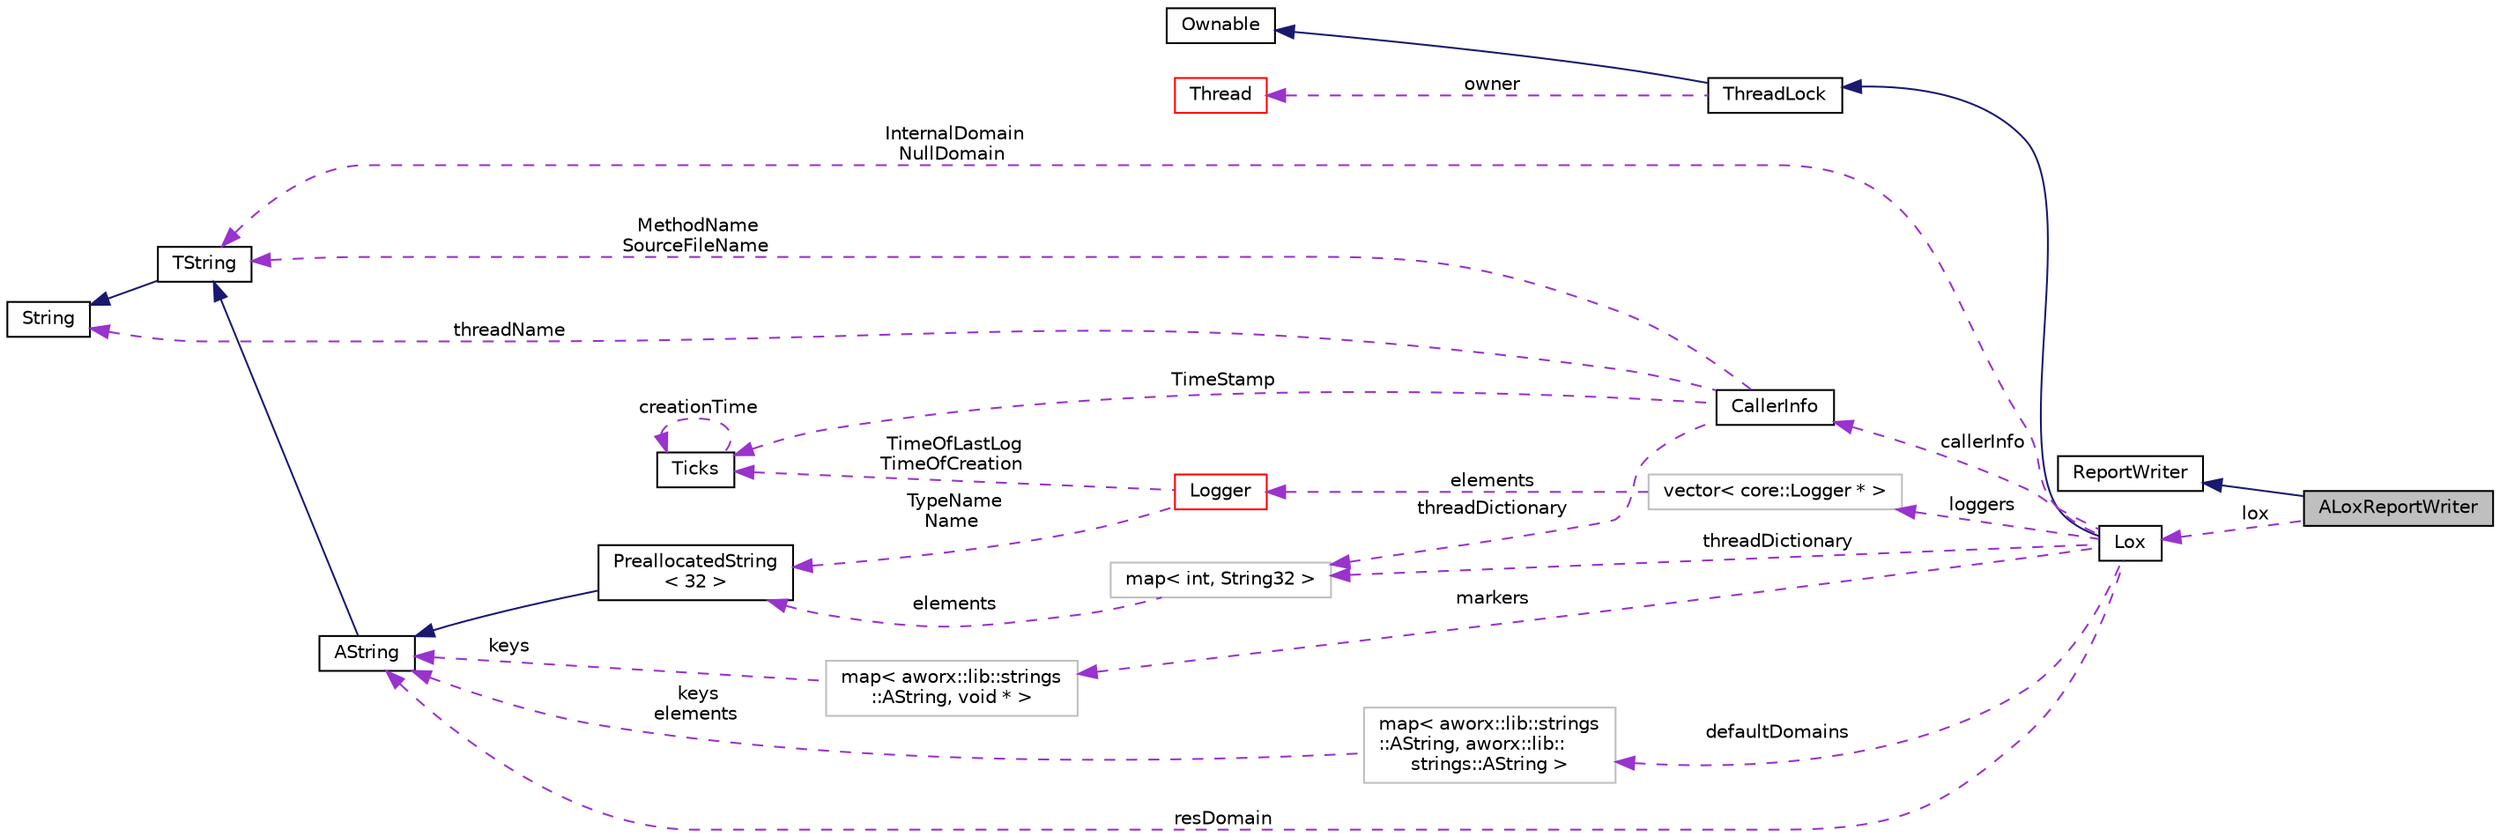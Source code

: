 digraph "ALoxReportWriter"
{
  edge [fontname="Helvetica",fontsize="10",labelfontname="Helvetica",labelfontsize="10"];
  node [fontname="Helvetica",fontsize="10",shape=record];
  rankdir="LR";
  Node1 [label="ALoxReportWriter",height=0.2,width=0.4,color="black", fillcolor="grey75", style="filled", fontcolor="black"];
  Node2 -> Node1 [dir="back",color="midnightblue",fontsize="10",style="solid",fontname="Helvetica"];
  Node2 [label="ReportWriter",height=0.2,width=0.4,color="black", fillcolor="white", style="filled",URL="$classaworx_1_1lib_1_1ReportWriter.html"];
  Node3 -> Node1 [dir="back",color="darkorchid3",fontsize="10",style="dashed",label=" lox" ,fontname="Helvetica"];
  Node3 [label="Lox",height=0.2,width=0.4,color="black", fillcolor="white", style="filled",URL="$classaworx_1_1lox_1_1Lox.html"];
  Node4 -> Node3 [dir="back",color="midnightblue",fontsize="10",style="solid",fontname="Helvetica"];
  Node4 [label="ThreadLock",height=0.2,width=0.4,color="black", fillcolor="white", style="filled",URL="$classaworx_1_1lib_1_1threads_1_1ThreadLock.html"];
  Node5 -> Node4 [dir="back",color="midnightblue",fontsize="10",style="solid",fontname="Helvetica"];
  Node5 [label="Ownable",height=0.2,width=0.4,color="black", fillcolor="white", style="filled",URL="$classaworx_1_1lib_1_1Ownable.html"];
  Node6 -> Node4 [dir="back",color="darkorchid3",fontsize="10",style="dashed",label=" owner" ,fontname="Helvetica"];
  Node6 [label="Thread",height=0.2,width=0.4,color="red", fillcolor="white", style="filled",URL="$classaworx_1_1lib_1_1threads_1_1Thread.html"];
  Node7 -> Node3 [dir="back",color="darkorchid3",fontsize="10",style="dashed",label=" loggers" ,fontname="Helvetica"];
  Node7 [label="vector\< core::Logger * \>",height=0.2,width=0.4,color="grey75", fillcolor="white", style="filled"];
  Node8 -> Node7 [dir="back",color="darkorchid3",fontsize="10",style="dashed",label=" elements" ,fontname="Helvetica"];
  Node8 [label="Logger",height=0.2,width=0.4,color="red", fillcolor="white", style="filled",URL="$classaworx_1_1lox_1_1core_1_1Logger.html"];
  Node9 -> Node8 [dir="back",color="darkorchid3",fontsize="10",style="dashed",label=" TimeOfLastLog\nTimeOfCreation" ,fontname="Helvetica"];
  Node9 [label="Ticks",height=0.2,width=0.4,color="black", fillcolor="white", style="filled",URL="$classaworx_1_1lib_1_1time_1_1Ticks.html"];
  Node9 -> Node9 [dir="back",color="darkorchid3",fontsize="10",style="dashed",label=" creationTime" ,fontname="Helvetica"];
  Node10 -> Node8 [dir="back",color="darkorchid3",fontsize="10",style="dashed",label=" TypeName\nName" ,fontname="Helvetica"];
  Node10 [label="PreallocatedString\l\< 32 \>",height=0.2,width=0.4,color="black", fillcolor="white", style="filled",URL="$classaworx_1_1lib_1_1strings_1_1PreallocatedString.html"];
  Node11 -> Node10 [dir="back",color="midnightblue",fontsize="10",style="solid",fontname="Helvetica"];
  Node11 [label="AString",height=0.2,width=0.4,color="black", fillcolor="white", style="filled",URL="$classaworx_1_1lib_1_1strings_1_1AString.html"];
  Node12 -> Node11 [dir="back",color="midnightblue",fontsize="10",style="solid",fontname="Helvetica"];
  Node12 [label="TString",height=0.2,width=0.4,color="black", fillcolor="white", style="filled",URL="$classaworx_1_1lib_1_1strings_1_1TString.html"];
  Node13 -> Node12 [dir="back",color="midnightblue",fontsize="10",style="solid",fontname="Helvetica"];
  Node13 [label="String",height=0.2,width=0.4,color="black", fillcolor="white", style="filled",URL="$classaworx_1_1lib_1_1strings_1_1String.html"];
  Node12 -> Node3 [dir="back",color="darkorchid3",fontsize="10",style="dashed",label=" InternalDomain\nNullDomain" ,fontname="Helvetica"];
  Node11 -> Node3 [dir="back",color="darkorchid3",fontsize="10",style="dashed",label=" resDomain" ,fontname="Helvetica"];
  Node14 -> Node3 [dir="back",color="darkorchid3",fontsize="10",style="dashed",label=" threadDictionary" ,fontname="Helvetica"];
  Node14 [label="map\< int, String32 \>",height=0.2,width=0.4,color="grey75", fillcolor="white", style="filled"];
  Node10 -> Node14 [dir="back",color="darkorchid3",fontsize="10",style="dashed",label=" elements" ,fontname="Helvetica"];
  Node15 -> Node3 [dir="back",color="darkorchid3",fontsize="10",style="dashed",label=" markers" ,fontname="Helvetica"];
  Node15 [label="map\< aworx::lib::strings\l::AString, void * \>",height=0.2,width=0.4,color="grey75", fillcolor="white", style="filled"];
  Node11 -> Node15 [dir="back",color="darkorchid3",fontsize="10",style="dashed",label=" keys" ,fontname="Helvetica"];
  Node16 -> Node3 [dir="back",color="darkorchid3",fontsize="10",style="dashed",label=" defaultDomains" ,fontname="Helvetica"];
  Node16 [label="map\< aworx::lib::strings\l::AString, aworx::lib::\lstrings::AString \>",height=0.2,width=0.4,color="grey75", fillcolor="white", style="filled"];
  Node11 -> Node16 [dir="back",color="darkorchid3",fontsize="10",style="dashed",label=" keys\nelements" ,fontname="Helvetica"];
  Node17 -> Node3 [dir="back",color="darkorchid3",fontsize="10",style="dashed",label=" callerInfo" ,fontname="Helvetica"];
  Node17 [label="CallerInfo",height=0.2,width=0.4,color="black", fillcolor="white", style="filled",URL="$classaworx_1_1lox_1_1core_1_1CallerInfo.html"];
  Node13 -> Node17 [dir="back",color="darkorchid3",fontsize="10",style="dashed",label=" threadName" ,fontname="Helvetica"];
  Node12 -> Node17 [dir="back",color="darkorchid3",fontsize="10",style="dashed",label=" MethodName\nSourceFileName" ,fontname="Helvetica"];
  Node9 -> Node17 [dir="back",color="darkorchid3",fontsize="10",style="dashed",label=" TimeStamp" ,fontname="Helvetica"];
  Node14 -> Node17 [dir="back",color="darkorchid3",fontsize="10",style="dashed",label=" threadDictionary" ,fontname="Helvetica"];
}
